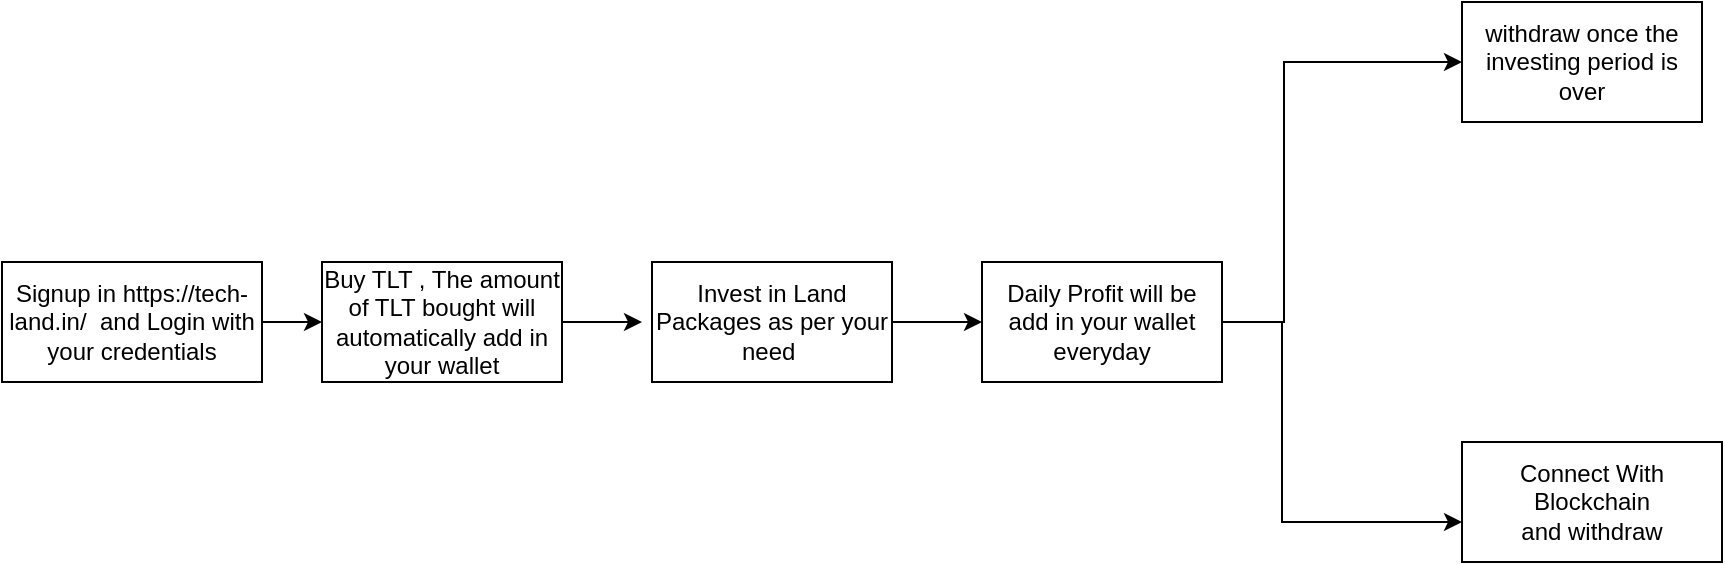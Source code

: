 <mxfile version="22.1.4" type="github">
  <diagram name="Page-1" id="9-XwCcJ5g4GOZpc_9QRX">
    <mxGraphModel dx="1290" dy="585" grid="1" gridSize="10" guides="1" tooltips="1" connect="1" arrows="1" fold="1" page="1" pageScale="1" pageWidth="850" pageHeight="1100" math="0" shadow="0">
      <root>
        <mxCell id="0" />
        <mxCell id="1" parent="0" />
        <mxCell id="tBPPwoxHGF7oO__RBvw_-3" style="edgeStyle=orthogonalEdgeStyle;rounded=0;orthogonalLoop=1;jettySize=auto;html=1;exitX=1;exitY=0.5;exitDx=0;exitDy=0;" edge="1" parent="1" source="tBPPwoxHGF7oO__RBvw_-1">
          <mxGeometry relative="1" as="geometry">
            <mxPoint x="200" y="170" as="targetPoint" />
          </mxGeometry>
        </mxCell>
        <mxCell id="tBPPwoxHGF7oO__RBvw_-1" value="Signup in&amp;nbsp;https://tech-land.in/&amp;nbsp; and Login with your credentials" style="rounded=0;whiteSpace=wrap;html=1;" vertex="1" parent="1">
          <mxGeometry x="40" y="140" width="130" height="60" as="geometry" />
        </mxCell>
        <mxCell id="tBPPwoxHGF7oO__RBvw_-5" style="edgeStyle=orthogonalEdgeStyle;rounded=0;orthogonalLoop=1;jettySize=auto;html=1;exitX=1;exitY=0.5;exitDx=0;exitDy=0;" edge="1" parent="1" source="tBPPwoxHGF7oO__RBvw_-4">
          <mxGeometry relative="1" as="geometry">
            <mxPoint x="360" y="170" as="targetPoint" />
          </mxGeometry>
        </mxCell>
        <mxCell id="tBPPwoxHGF7oO__RBvw_-4" value="Buy TLT , The amount of TLT bought will automatically add in your wallet" style="rounded=0;whiteSpace=wrap;html=1;" vertex="1" parent="1">
          <mxGeometry x="200" y="140" width="120" height="60" as="geometry" />
        </mxCell>
        <mxCell id="tBPPwoxHGF7oO__RBvw_-7" style="edgeStyle=orthogonalEdgeStyle;rounded=0;orthogonalLoop=1;jettySize=auto;html=1;exitX=1;exitY=0.5;exitDx=0;exitDy=0;" edge="1" parent="1" source="tBPPwoxHGF7oO__RBvw_-6">
          <mxGeometry relative="1" as="geometry">
            <mxPoint x="530" y="170" as="targetPoint" />
          </mxGeometry>
        </mxCell>
        <mxCell id="tBPPwoxHGF7oO__RBvw_-6" value="Invest in Land Packages as per your need&amp;nbsp;" style="rounded=0;whiteSpace=wrap;html=1;" vertex="1" parent="1">
          <mxGeometry x="365" y="140" width="120" height="60" as="geometry" />
        </mxCell>
        <mxCell id="tBPPwoxHGF7oO__RBvw_-13" style="edgeStyle=orthogonalEdgeStyle;rounded=0;orthogonalLoop=1;jettySize=auto;html=1;" edge="1" parent="1" source="tBPPwoxHGF7oO__RBvw_-8">
          <mxGeometry relative="1" as="geometry">
            <mxPoint x="770" y="270" as="targetPoint" />
            <Array as="points">
              <mxPoint x="680" y="170" />
            </Array>
          </mxGeometry>
        </mxCell>
        <mxCell id="tBPPwoxHGF7oO__RBvw_-8" value="Daily Profit will be add in your wallet everyday" style="rounded=0;whiteSpace=wrap;html=1;" vertex="1" parent="1">
          <mxGeometry x="530" y="140" width="120" height="60" as="geometry" />
        </mxCell>
        <mxCell id="tBPPwoxHGF7oO__RBvw_-9" style="edgeStyle=orthogonalEdgeStyle;rounded=0;orthogonalLoop=1;jettySize=auto;html=1;exitX=1;exitY=0.5;exitDx=0;exitDy=0;" edge="1" parent="1" source="tBPPwoxHGF7oO__RBvw_-8">
          <mxGeometry relative="1" as="geometry">
            <mxPoint x="770" y="40" as="targetPoint" />
            <Array as="points">
              <mxPoint x="681" y="170" />
            </Array>
          </mxGeometry>
        </mxCell>
        <mxCell id="tBPPwoxHGF7oO__RBvw_-15" value="withdraw once the investing period is over" style="rounded=0;whiteSpace=wrap;html=1;" vertex="1" parent="1">
          <mxGeometry x="770" y="10" width="120" height="60" as="geometry" />
        </mxCell>
        <mxCell id="tBPPwoxHGF7oO__RBvw_-16" value="Connect With Blockchain and&amp;nbsp;withdraw" style="rounded=0;whiteSpace=wrap;html=1;" vertex="1" parent="1">
          <mxGeometry x="770" y="230" width="130" height="60" as="geometry" />
        </mxCell>
      </root>
    </mxGraphModel>
  </diagram>
</mxfile>
